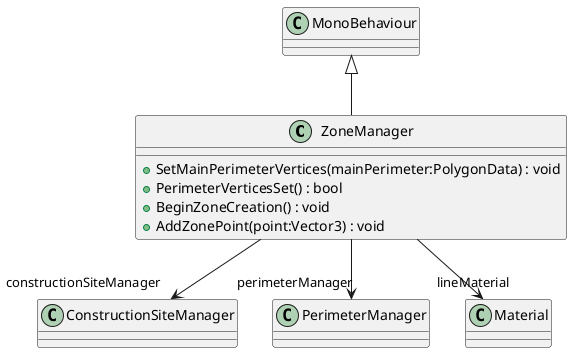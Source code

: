 @startuml
class ZoneManager {
    + SetMainPerimeterVertices(mainPerimeter:PolygonData) : void
    + PerimeterVerticesSet() : bool
    + BeginZoneCreation() : void
    + AddZonePoint(point:Vector3) : void
}
MonoBehaviour <|-- ZoneManager
ZoneManager --> "constructionSiteManager" ConstructionSiteManager
ZoneManager --> "perimeterManager" PerimeterManager
ZoneManager --> "lineMaterial" Material
@enduml
